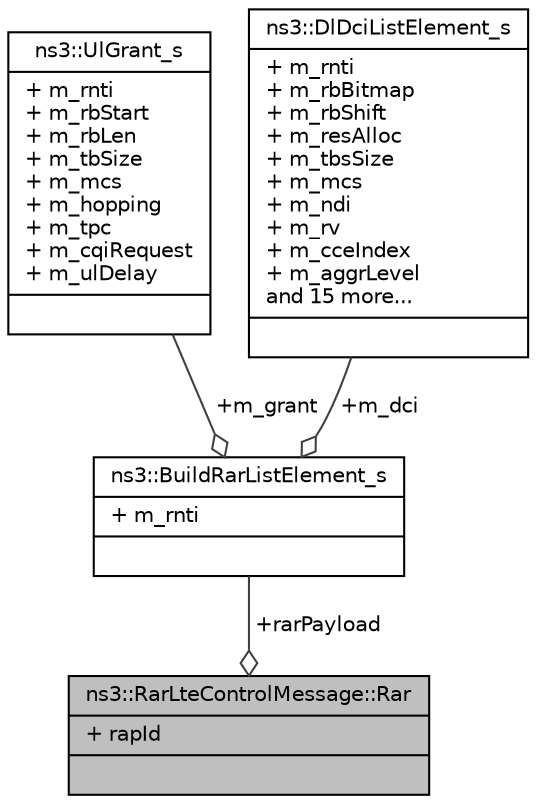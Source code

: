 digraph "ns3::RarLteControlMessage::Rar"
{
  edge [fontname="Helvetica",fontsize="10",labelfontname="Helvetica",labelfontsize="10"];
  node [fontname="Helvetica",fontsize="10",shape=record];
  Node1 [label="{ns3::RarLteControlMessage::Rar\n|+ rapId\l|}",height=0.2,width=0.4,color="black", fillcolor="grey75", style="filled", fontcolor="black"];
  Node2 -> Node1 [color="grey25",fontsize="10",style="solid",label=" +rarPayload" ,arrowhead="odiamond"];
  Node2 [label="{ns3::BuildRarListElement_s\n|+ m_rnti\l|}",height=0.2,width=0.4,color="black", fillcolor="white", style="filled",URL="$d9/d19/structns3_1_1BuildRarListElement__s.html",tooltip="See section 4.3.10 buildRARListElement. "];
  Node3 -> Node2 [color="grey25",fontsize="10",style="solid",label=" +m_grant" ,arrowhead="odiamond"];
  Node3 [label="{ns3::UlGrant_s\n|+ m_rnti\l+ m_rbStart\l+ m_rbLen\l+ m_tbSize\l+ m_mcs\l+ m_hopping\l+ m_tpc\l+ m_cqiRequest\l+ m_ulDelay\l|}",height=0.2,width=0.4,color="black", fillcolor="white", style="filled",URL="$d1/d0a/structns3_1_1UlGrant__s.html",tooltip="Substitutive structure for specifying BuildRarListElement_s::m_grant field. "];
  Node4 -> Node2 [color="grey25",fontsize="10",style="solid",label=" +m_dci" ,arrowhead="odiamond"];
  Node4 [label="{ns3::DlDciListElement_s\n|+ m_rnti\l+ m_rbBitmap\l+ m_rbShift\l+ m_resAlloc\l+ m_tbsSize\l+ m_mcs\l+ m_ndi\l+ m_rv\l+ m_cceIndex\l+ m_aggrLevel\land 15 more...\l|}",height=0.2,width=0.4,color="black", fillcolor="white", style="filled",URL="$d3/d10/structns3_1_1DlDciListElement__s.html",tooltip="See section 4.3.1 dlDciListElement. "];
}
